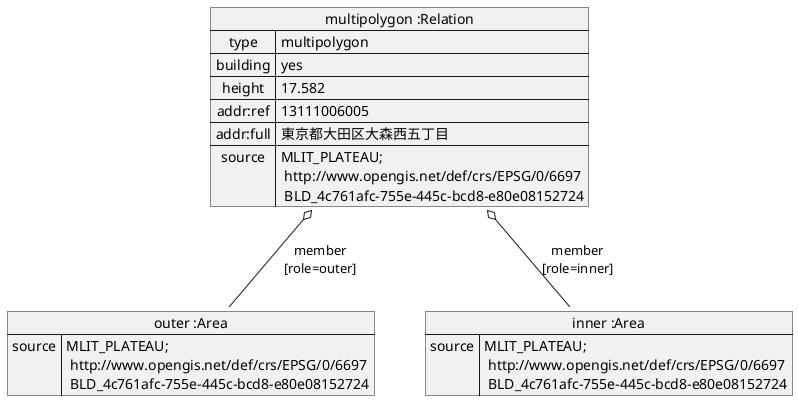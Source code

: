 @startuml
map "multipolygon :Relation" as multipolygon {
 type => multipolygon
 building => yes
 height => 17.582
 addr:ref => 13111006005
 addr:full => 東京都大田区大森西五丁目
 source => MLIT_PLATEAU;\n http://www.opengis.net/def/crs/EPSG/0/6697\n BLD_4c761afc-755e-445c-bcd8-e80e08152724
}
map "outer :Area" as outer {
 source => MLIT_PLATEAU;\n http://www.opengis.net/def/crs/EPSG/0/6697\n BLD_4c761afc-755e-445c-bcd8-e80e08152724
}
map "inner :Area" as a {
 source => MLIT_PLATEAU;\n http://www.opengis.net/def/crs/EPSG/0/6697\n BLD_4c761afc-755e-445c-bcd8-e80e08152724
}

multipolygon o-- outer : member\n[role=outer]
multipolygon o-- a : member\n[role=inner]
@enduml